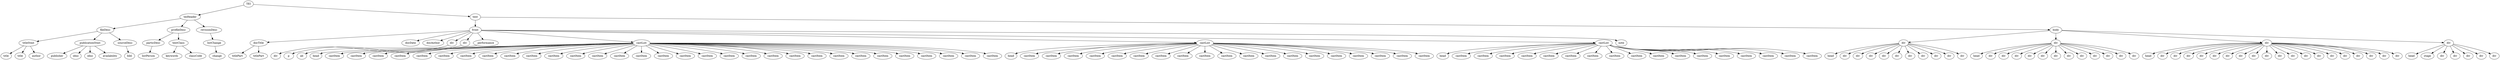 digraph Tree {
	"t0" [label = "TEI"];
	"t1" [label = "teiHeader"];
	"t2" [label = "fileDesc"];
	"t3" [label = "titleStmt"];
	"t4" [label = "title"];
	"t5" [label = "title"];
	"t6" [label = "author"];
	"t7" [label = "publicationStmt"];
	"t8" [label = "publisher"];
	"t9" [label = "idno"];
	"t10" [label = "idno"];
	"t11" [label = "availability"];
	"t12" [label = "sourceDesc"];
	"t13" [label = "bibl"];
	"t14" [label = "profileDesc"];
	"t15" [label = "particDesc"];
	"t16" [label = "listPerson"];
	"t17" [label = "textClass"];
	"t18" [label = "keywords"];
	"t19" [label = "classCode"];
	"t20" [label = "revisionDesc"];
	"t21" [label = "listChange"];
	"t22" [label = "change"];
	"t23" [label = "text"];
	"t24" [label = "front"];
	"t25" [label = "docTitle"];
	"t26" [label = "titlePart"];
	"t27" [label = "titlePart"];
	"t28" [label = "docDate"];
	"t29" [label = "docAuthor"];
	"t30" [label = "div"];
	"t31" [label = "div"];
	"t32" [label = "div"];
	"t33" [label = "p"];
	"t34" [label = "performance"];
	"t35" [label = "ab"];
	"t36" [label = "castList"];
	"t37" [label = "head"];
	"t38" [label = "castItem"];
	"t39" [label = "castItem"];
	"t40" [label = "castItem"];
	"t41" [label = "castItem"];
	"t42" [label = "castItem"];
	"t43" [label = "castItem"];
	"t44" [label = "castItem"];
	"t45" [label = "castItem"];
	"t46" [label = "castItem"];
	"t47" [label = "castItem"];
	"t48" [label = "castItem"];
	"t49" [label = "castItem"];
	"t50" [label = "castItem"];
	"t51" [label = "castItem"];
	"t52" [label = "castItem"];
	"t53" [label = "castItem"];
	"t54" [label = "castItem"];
	"t55" [label = "castItem"];
	"t56" [label = "castItem"];
	"t57" [label = "castItem"];
	"t58" [label = "castItem"];
	"t59" [label = "castItem"];
	"t60" [label = "castItem"];
	"t61" [label = "castItem"];
	"t62" [label = "castItem"];
	"t63" [label = "castItem"];
	"t64" [label = "castItem"];
	"t65" [label = "castItem"];
	"t66" [label = "castItem"];
	"t67" [label = "castItem"];
	"t68" [label = "castItem"];
	"t69" [label = "castList"];
	"t70" [label = "head"];
	"t71" [label = "castItem"];
	"t72" [label = "castItem"];
	"t73" [label = "castItem"];
	"t74" [label = "castItem"];
	"t75" [label = "castItem"];
	"t76" [label = "castItem"];
	"t77" [label = "castItem"];
	"t78" [label = "castItem"];
	"t79" [label = "castItem"];
	"t80" [label = "castItem"];
	"t81" [label = "castItem"];
	"t82" [label = "castItem"];
	"t83" [label = "castItem"];
	"t84" [label = "castItem"];
	"t85" [label = "castItem"];
	"t86" [label = "castItem"];
	"t87" [label = "castItem"];
	"t88" [label = "castItem"];
	"t89" [label = "castItem"];
	"t90" [label = "castList"];
	"t91" [label = "head"];
	"t92" [label = "castItem"];
	"t93" [label = "castItem"];
	"t94" [label = "castItem"];
	"t95" [label = "castItem"];
	"t96" [label = "castItem"];
	"t97" [label = "castItem"];
	"t98" [label = "castItem"];
	"t99" [label = "castItem"];
	"t100" [label = "castItem"];
	"t101" [label = "castItem"];
	"t102" [label = "castItem"];
	"t103" [label = "castItem"];
	"t104" [label = "castItem"];
	"t105" [label = "castItem"];
	"t106" [label = "castItem"];
	"t107" [label = "castItem"];
	"t108" [label = "castItem"];
	"t109" [label = "note"];
	"t110" [label = "body"];
	"t111" [label = "div"];
	"t112" [label = "head"];
	"t113" [label = "div"];
	"t114" [label = "div"];
	"t115" [label = "div"];
	"t116" [label = "div"];
	"t117" [label = "div"];
	"t118" [label = "div"];
	"t119" [label = "div"];
	"t120" [label = "div"];
	"t121" [label = "div"];
	"t122" [label = "div"];
	"t123" [label = "div"];
	"t124" [label = "head"];
	"t125" [label = "div"];
	"t126" [label = "div"];
	"t127" [label = "div"];
	"t128" [label = "div"];
	"t129" [label = "div"];
	"t130" [label = "div"];
	"t131" [label = "div"];
	"t132" [label = "div"];
	"t133" [label = "div"];
	"t134" [label = "div"];
	"t135" [label = "div"];
	"t136" [label = "div"];
	"t137" [label = "div"];
	"t138" [label = "head"];
	"t139" [label = "div"];
	"t140" [label = "div"];
	"t141" [label = "div"];
	"t142" [label = "div"];
	"t143" [label = "div"];
	"t144" [label = "div"];
	"t145" [label = "div"];
	"t146" [label = "div"];
	"t147" [label = "div"];
	"t148" [label = "div"];
	"t149" [label = "div"];
	"t150" [label = "div"];
	"t151" [label = "div"];
	"t152" [label = "div"];
	"t153" [label = "div"];
	"t154" [label = "div"];
	"t155" [label = "div"];
	"t156" [label = "div"];
	"t157" [label = "div"];
	"t158" [label = "div"];
	"t159" [label = "head"];
	"t160" [label = "stage"];
	"t161" [label = "div"];
	"t162" [label = "div"];
	"t163" [label = "div"];
	"t164" [label = "div"];
	"t165" [label = "div"];
	"t0" -> "t1";
	"t1" -> "t2";
	"t2" -> "t3";
	"t3" -> "t4";
	"t3" -> "t5";
	"t3" -> "t6";
	"t2" -> "t7";
	"t7" -> "t8";
	"t7" -> "t9";
	"t7" -> "t10";
	"t7" -> "t11";
	"t2" -> "t12";
	"t12" -> "t13";
	"t1" -> "t14";
	"t14" -> "t15";
	"t15" -> "t16";
	"t14" -> "t17";
	"t17" -> "t18";
	"t17" -> "t19";
	"t1" -> "t20";
	"t20" -> "t21";
	"t21" -> "t22";
	"t0" -> "t23";
	"t23" -> "t24";
	"t24" -> "t25";
	"t25" -> "t26";
	"t25" -> "t27";
	"t24" -> "t28";
	"t24" -> "t29";
	"t24" -> "t30";
	"t30" -> "t31";
	"t24" -> "t32";
	"t32" -> "t33";
	"t24" -> "t34";
	"t34" -> "t35";
	"t24" -> "t36";
	"t36" -> "t37";
	"t36" -> "t38";
	"t36" -> "t39";
	"t36" -> "t40";
	"t36" -> "t41";
	"t36" -> "t42";
	"t36" -> "t43";
	"t36" -> "t44";
	"t36" -> "t45";
	"t36" -> "t46";
	"t36" -> "t47";
	"t36" -> "t48";
	"t36" -> "t49";
	"t36" -> "t50";
	"t36" -> "t51";
	"t36" -> "t52";
	"t36" -> "t53";
	"t36" -> "t54";
	"t36" -> "t55";
	"t36" -> "t56";
	"t36" -> "t57";
	"t36" -> "t58";
	"t36" -> "t59";
	"t36" -> "t60";
	"t36" -> "t61";
	"t36" -> "t62";
	"t36" -> "t63";
	"t36" -> "t64";
	"t36" -> "t65";
	"t36" -> "t66";
	"t36" -> "t67";
	"t36" -> "t68";
	"t24" -> "t69";
	"t69" -> "t70";
	"t69" -> "t71";
	"t69" -> "t72";
	"t69" -> "t73";
	"t69" -> "t74";
	"t69" -> "t75";
	"t69" -> "t76";
	"t69" -> "t77";
	"t69" -> "t78";
	"t69" -> "t79";
	"t69" -> "t80";
	"t69" -> "t81";
	"t69" -> "t82";
	"t69" -> "t83";
	"t69" -> "t84";
	"t69" -> "t85";
	"t69" -> "t86";
	"t69" -> "t87";
	"t69" -> "t88";
	"t69" -> "t89";
	"t24" -> "t90";
	"t90" -> "t91";
	"t90" -> "t92";
	"t90" -> "t93";
	"t90" -> "t94";
	"t90" -> "t95";
	"t90" -> "t96";
	"t90" -> "t97";
	"t90" -> "t98";
	"t90" -> "t99";
	"t90" -> "t100";
	"t90" -> "t101";
	"t90" -> "t102";
	"t90" -> "t103";
	"t90" -> "t104";
	"t90" -> "t105";
	"t90" -> "t106";
	"t90" -> "t107";
	"t90" -> "t108";
	"t24" -> "t109";
	"t23" -> "t110";
	"t110" -> "t111";
	"t111" -> "t112";
	"t111" -> "t113";
	"t111" -> "t114";
	"t111" -> "t115";
	"t111" -> "t116";
	"t111" -> "t117";
	"t111" -> "t118";
	"t111" -> "t119";
	"t111" -> "t120";
	"t111" -> "t121";
	"t111" -> "t122";
	"t110" -> "t123";
	"t123" -> "t124";
	"t123" -> "t125";
	"t123" -> "t126";
	"t123" -> "t127";
	"t123" -> "t128";
	"t123" -> "t129";
	"t123" -> "t130";
	"t123" -> "t131";
	"t123" -> "t132";
	"t123" -> "t133";
	"t123" -> "t134";
	"t123" -> "t135";
	"t123" -> "t136";
	"t110" -> "t137";
	"t137" -> "t138";
	"t137" -> "t139";
	"t137" -> "t140";
	"t137" -> "t141";
	"t137" -> "t142";
	"t137" -> "t143";
	"t137" -> "t144";
	"t137" -> "t145";
	"t137" -> "t146";
	"t137" -> "t147";
	"t137" -> "t148";
	"t137" -> "t149";
	"t137" -> "t150";
	"t137" -> "t151";
	"t137" -> "t152";
	"t137" -> "t153";
	"t137" -> "t154";
	"t137" -> "t155";
	"t137" -> "t156";
	"t137" -> "t157";
	"t110" -> "t158";
	"t158" -> "t159";
	"t158" -> "t160";
	"t158" -> "t161";
	"t158" -> "t162";
	"t158" -> "t163";
	"t158" -> "t164";
	"t158" -> "t165";
}
